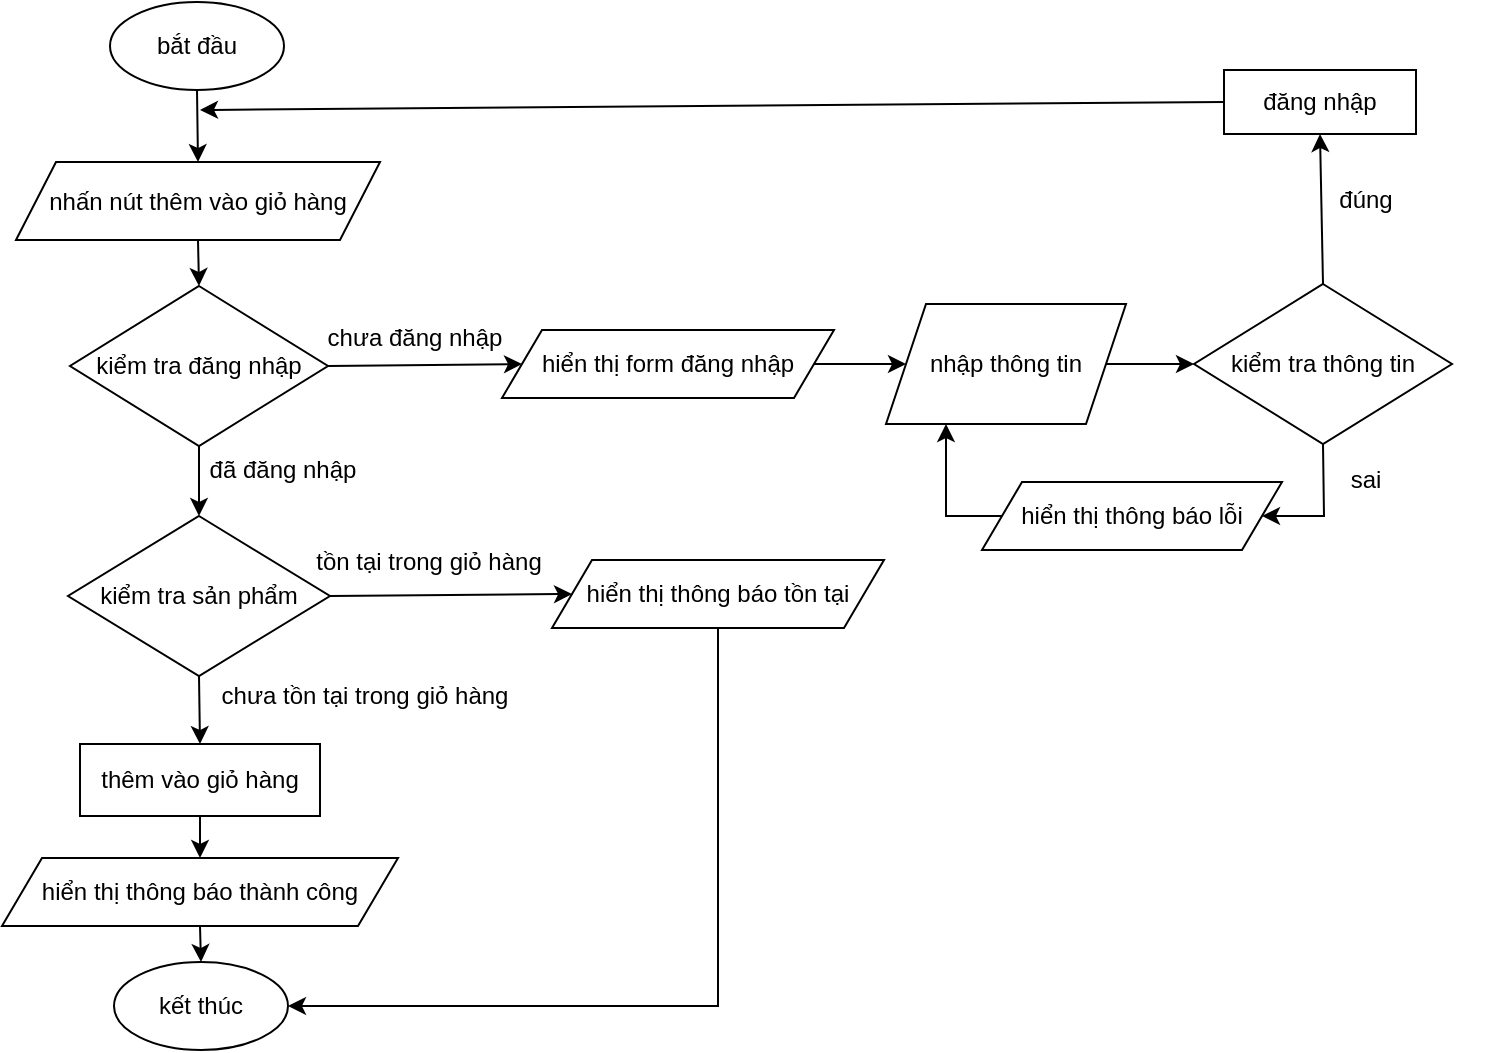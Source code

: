 <mxfile version="15.9.1" type="device"><diagram id="C5RBs43oDa-KdzZeNtuy" name="Page-1"><mxGraphModel dx="1047" dy="588" grid="0" gridSize="10" guides="0" tooltips="1" connect="1" arrows="1" fold="1" page="1" pageScale="1" pageWidth="827" pageHeight="1169" math="0" shadow="0"><root><mxCell id="WIyWlLk6GJQsqaUBKTNV-0"/><mxCell id="WIyWlLk6GJQsqaUBKTNV-1" parent="WIyWlLk6GJQsqaUBKTNV-0"/><mxCell id="1iqw7DvNVNqWiRI2cb9q-0" value="bắt đầu" style="ellipse;whiteSpace=wrap;html=1;" parent="WIyWlLk6GJQsqaUBKTNV-1" vertex="1"><mxGeometry x="61" y="21" width="87" height="44" as="geometry"/></mxCell><mxCell id="1iqw7DvNVNqWiRI2cb9q-1" value="kết thúc" style="ellipse;whiteSpace=wrap;html=1;" parent="WIyWlLk6GJQsqaUBKTNV-1" vertex="1"><mxGeometry x="63" y="501" width="87" height="44" as="geometry"/></mxCell><mxCell id="1iqw7DvNVNqWiRI2cb9q-3" value="kiểm tra đăng nhập" style="rhombus;whiteSpace=wrap;html=1;" parent="WIyWlLk6GJQsqaUBKTNV-1" vertex="1"><mxGeometry x="41" y="163" width="129" height="80" as="geometry"/></mxCell><mxCell id="1iqw7DvNVNqWiRI2cb9q-6" value="" style="endArrow=classic;html=1;rounded=0;exitX=0.5;exitY=1;exitDx=0;exitDy=0;entryX=0.5;entryY=0;entryDx=0;entryDy=0;" parent="WIyWlLk6GJQsqaUBKTNV-1" source="1iqw7DvNVNqWiRI2cb9q-3" target="paiRvEEJ-njEScMGTKbA-0" edge="1"><mxGeometry width="50" height="50" relative="1" as="geometry"><mxPoint x="139.5" y="129" as="sourcePoint"/><mxPoint x="105" y="315" as="targetPoint"/></mxGeometry></mxCell><mxCell id="1iqw7DvNVNqWiRI2cb9q-7" value="đã đăng nhập" style="text;html=1;strokeColor=none;fillColor=none;align=center;verticalAlign=middle;whiteSpace=wrap;rounded=0;" parent="WIyWlLk6GJQsqaUBKTNV-1" vertex="1"><mxGeometry x="103" y="240" width="89" height="30" as="geometry"/></mxCell><mxCell id="1iqw7DvNVNqWiRI2cb9q-8" value="chưa đăng nhập" style="text;html=1;strokeColor=none;fillColor=none;align=center;verticalAlign=middle;whiteSpace=wrap;rounded=0;" parent="WIyWlLk6GJQsqaUBKTNV-1" vertex="1"><mxGeometry x="158" y="174" width="111" height="30" as="geometry"/></mxCell><mxCell id="1iqw7DvNVNqWiRI2cb9q-10" value="" style="endArrow=classic;html=1;rounded=0;exitX=1;exitY=0.5;exitDx=0;exitDy=0;entryX=0;entryY=0.5;entryDx=0;entryDy=0;" parent="WIyWlLk6GJQsqaUBKTNV-1" source="1iqw7DvNVNqWiRI2cb9q-3" target="paiRvEEJ-njEScMGTKbA-23" edge="1"><mxGeometry width="50" height="50" relative="1" as="geometry"><mxPoint x="139.5" y="129" as="sourcePoint"/><mxPoint x="273" y="229.5" as="targetPoint"/></mxGeometry></mxCell><mxCell id="1iqw7DvNVNqWiRI2cb9q-15" value="sai" style="text;html=1;strokeColor=none;fillColor=none;align=center;verticalAlign=middle;whiteSpace=wrap;rounded=0;" parent="WIyWlLk6GJQsqaUBKTNV-1" vertex="1"><mxGeometry x="666" y="245" width="46" height="30" as="geometry"/></mxCell><mxCell id="1iqw7DvNVNqWiRI2cb9q-17" value="nhấn nút thêm vào giỏ hàng" style="shape=parallelogram;perimeter=parallelogramPerimeter;whiteSpace=wrap;html=1;fixedSize=1;" parent="WIyWlLk6GJQsqaUBKTNV-1" vertex="1"><mxGeometry x="14" y="101" width="182" height="39" as="geometry"/></mxCell><mxCell id="1iqw7DvNVNqWiRI2cb9q-18" value="" style="endArrow=classic;html=1;rounded=0;exitX=0.5;exitY=1;exitDx=0;exitDy=0;entryX=0.5;entryY=0;entryDx=0;entryDy=0;" parent="WIyWlLk6GJQsqaUBKTNV-1" source="1iqw7DvNVNqWiRI2cb9q-0" target="1iqw7DvNVNqWiRI2cb9q-17" edge="1"><mxGeometry width="50" height="50" relative="1" as="geometry"><mxPoint x="144" y="280" as="sourcePoint"/><mxPoint x="194" y="230" as="targetPoint"/></mxGeometry></mxCell><mxCell id="1iqw7DvNVNqWiRI2cb9q-19" value="" style="endArrow=classic;html=1;rounded=0;exitX=0.5;exitY=1;exitDx=0;exitDy=0;entryX=0.5;entryY=0;entryDx=0;entryDy=0;" parent="WIyWlLk6GJQsqaUBKTNV-1" source="1iqw7DvNVNqWiRI2cb9q-17" target="1iqw7DvNVNqWiRI2cb9q-3" edge="1"><mxGeometry width="50" height="50" relative="1" as="geometry"><mxPoint x="144" y="280" as="sourcePoint"/><mxPoint x="194" y="230" as="targetPoint"/></mxGeometry></mxCell><mxCell id="lY9Fm_MbxXlxdKXceilo-0" value="kiểm tra thông tin" style="rhombus;whiteSpace=wrap;html=1;" parent="WIyWlLk6GJQsqaUBKTNV-1" vertex="1"><mxGeometry x="603" y="162" width="129" height="80" as="geometry"/></mxCell><mxCell id="lY9Fm_MbxXlxdKXceilo-6" value="nhập thông tin" style="shape=parallelogram;perimeter=parallelogramPerimeter;whiteSpace=wrap;html=1;fixedSize=1;" parent="WIyWlLk6GJQsqaUBKTNV-1" vertex="1"><mxGeometry x="449" y="172" width="120" height="60" as="geometry"/></mxCell><mxCell id="lY9Fm_MbxXlxdKXceilo-7" value="" style="endArrow=classic;html=1;rounded=0;entryX=0;entryY=0.5;entryDx=0;entryDy=0;exitX=1;exitY=0.5;exitDx=0;exitDy=0;" parent="WIyWlLk6GJQsqaUBKTNV-1" source="paiRvEEJ-njEScMGTKbA-23" target="lY9Fm_MbxXlxdKXceilo-6" edge="1"><mxGeometry width="50" height="50" relative="1" as="geometry"><mxPoint x="436" y="223" as="sourcePoint"/><mxPoint x="450" y="224" as="targetPoint"/></mxGeometry></mxCell><mxCell id="lY9Fm_MbxXlxdKXceilo-8" value="" style="endArrow=classic;html=1;rounded=0;exitX=1;exitY=0.5;exitDx=0;exitDy=0;entryX=0;entryY=0.5;entryDx=0;entryDy=0;" parent="WIyWlLk6GJQsqaUBKTNV-1" source="lY9Fm_MbxXlxdKXceilo-6" target="lY9Fm_MbxXlxdKXceilo-0" edge="1"><mxGeometry width="50" height="50" relative="1" as="geometry"><mxPoint x="400" y="274" as="sourcePoint"/><mxPoint x="450" y="224" as="targetPoint"/></mxGeometry></mxCell><mxCell id="paiRvEEJ-njEScMGTKbA-0" value="kiểm tra sản phẩm" style="rhombus;whiteSpace=wrap;html=1;" parent="WIyWlLk6GJQsqaUBKTNV-1" vertex="1"><mxGeometry x="40" y="278" width="131" height="80" as="geometry"/></mxCell><mxCell id="paiRvEEJ-njEScMGTKbA-2" value="" style="endArrow=classic;html=1;rounded=0;exitX=1;exitY=0.5;exitDx=0;exitDy=0;entryX=0;entryY=0.5;entryDx=0;entryDy=0;" parent="WIyWlLk6GJQsqaUBKTNV-1" source="paiRvEEJ-njEScMGTKbA-0" target="paiRvEEJ-njEScMGTKbA-15" edge="1"><mxGeometry width="50" height="50" relative="1" as="geometry"><mxPoint x="387" y="338" as="sourcePoint"/><mxPoint x="287" y="354" as="targetPoint"/></mxGeometry></mxCell><mxCell id="paiRvEEJ-njEScMGTKbA-4" value="" style="endArrow=classic;html=1;rounded=0;exitX=0.5;exitY=1;exitDx=0;exitDy=0;entryX=0.5;entryY=0;entryDx=0;entryDy=0;" parent="WIyWlLk6GJQsqaUBKTNV-1" source="paiRvEEJ-njEScMGTKbA-0" target="paiRvEEJ-njEScMGTKbA-19" edge="1"><mxGeometry width="50" height="50" relative="1" as="geometry"><mxPoint x="212" y="436" as="sourcePoint"/><mxPoint x="106" y="435" as="targetPoint"/></mxGeometry></mxCell><mxCell id="paiRvEEJ-njEScMGTKbA-5" value="đăng nhập" style="rounded=0;whiteSpace=wrap;html=1;" parent="WIyWlLk6GJQsqaUBKTNV-1" vertex="1"><mxGeometry x="618" y="55" width="96" height="32" as="geometry"/></mxCell><mxCell id="paiRvEEJ-njEScMGTKbA-6" value="" style="endArrow=classic;html=1;rounded=0;exitX=0.5;exitY=0;exitDx=0;exitDy=0;entryX=0.5;entryY=1;entryDx=0;entryDy=0;" parent="WIyWlLk6GJQsqaUBKTNV-1" source="lY9Fm_MbxXlxdKXceilo-0" target="paiRvEEJ-njEScMGTKbA-5" edge="1"><mxGeometry width="50" height="50" relative="1" as="geometry"><mxPoint x="644" y="142" as="sourcePoint"/><mxPoint x="705" y="142" as="targetPoint"/></mxGeometry></mxCell><mxCell id="paiRvEEJ-njEScMGTKbA-7" value="đúng" style="text;html=1;strokeColor=none;fillColor=none;align=center;verticalAlign=middle;whiteSpace=wrap;rounded=0;" parent="WIyWlLk6GJQsqaUBKTNV-1" vertex="1"><mxGeometry x="625" y="105" width="128" height="30" as="geometry"/></mxCell><mxCell id="paiRvEEJ-njEScMGTKbA-8" value="" style="endArrow=classic;html=1;rounded=0;exitX=0;exitY=0.5;exitDx=0;exitDy=0;" parent="WIyWlLk6GJQsqaUBKTNV-1" source="paiRvEEJ-njEScMGTKbA-5" edge="1"><mxGeometry width="50" height="50" relative="1" as="geometry"><mxPoint x="498.5" y="116" as="sourcePoint"/><mxPoint x="106" y="75" as="targetPoint"/></mxGeometry></mxCell><mxCell id="paiRvEEJ-njEScMGTKbA-9" value="hiển thị thông báo lỗi" style="shape=parallelogram;perimeter=parallelogramPerimeter;whiteSpace=wrap;html=1;fixedSize=1;" parent="WIyWlLk6GJQsqaUBKTNV-1" vertex="1"><mxGeometry x="497" y="261" width="150" height="34" as="geometry"/></mxCell><mxCell id="paiRvEEJ-njEScMGTKbA-10" value="" style="endArrow=classic;html=1;rounded=0;exitX=0.5;exitY=1;exitDx=0;exitDy=0;entryX=1;entryY=0.5;entryDx=0;entryDy=0;" parent="WIyWlLk6GJQsqaUBKTNV-1" source="lY9Fm_MbxXlxdKXceilo-0" target="paiRvEEJ-njEScMGTKbA-9" edge="1"><mxGeometry width="50" height="50" relative="1" as="geometry"><mxPoint x="387" y="338" as="sourcePoint"/><mxPoint x="437" y="288" as="targetPoint"/><Array as="points"><mxPoint x="668" y="278"/></Array></mxGeometry></mxCell><mxCell id="paiRvEEJ-njEScMGTKbA-12" value="" style="endArrow=classic;html=1;rounded=0;exitX=0;exitY=0.5;exitDx=0;exitDy=0;entryX=0.25;entryY=1;entryDx=0;entryDy=0;" parent="WIyWlLk6GJQsqaUBKTNV-1" source="paiRvEEJ-njEScMGTKbA-9" target="lY9Fm_MbxXlxdKXceilo-6" edge="1"><mxGeometry width="50" height="50" relative="1" as="geometry"><mxPoint x="387" y="338" as="sourcePoint"/><mxPoint x="432" y="246" as="targetPoint"/><Array as="points"><mxPoint x="479" y="278"/></Array></mxGeometry></mxCell><mxCell id="paiRvEEJ-njEScMGTKbA-13" value="tồn tại trong giỏ hàng" style="text;html=1;strokeColor=none;fillColor=none;align=center;verticalAlign=middle;whiteSpace=wrap;rounded=0;" parent="WIyWlLk6GJQsqaUBKTNV-1" vertex="1"><mxGeometry x="163" y="286" width="115" height="30" as="geometry"/></mxCell><mxCell id="paiRvEEJ-njEScMGTKbA-15" value="hiển thị thông báo tồn tại" style="shape=parallelogram;perimeter=parallelogramPerimeter;whiteSpace=wrap;html=1;fixedSize=1;" parent="WIyWlLk6GJQsqaUBKTNV-1" vertex="1"><mxGeometry x="282" y="300" width="166" height="34" as="geometry"/></mxCell><mxCell id="paiRvEEJ-njEScMGTKbA-17" value="chưa tồn tại trong giỏ hàng" style="text;html=1;strokeColor=none;fillColor=none;align=center;verticalAlign=middle;whiteSpace=wrap;rounded=0;" parent="WIyWlLk6GJQsqaUBKTNV-1" vertex="1"><mxGeometry x="113" y="353" width="151" height="30" as="geometry"/></mxCell><mxCell id="paiRvEEJ-njEScMGTKbA-19" value="thêm vào giỏ hàng" style="rounded=0;whiteSpace=wrap;html=1;" parent="WIyWlLk6GJQsqaUBKTNV-1" vertex="1"><mxGeometry x="46" y="392" width="120" height="36" as="geometry"/></mxCell><mxCell id="paiRvEEJ-njEScMGTKbA-21" value="" style="endArrow=classic;html=1;rounded=0;exitX=0.5;exitY=1;exitDx=0;exitDy=0;entryX=0.5;entryY=0;entryDx=0;entryDy=0;" parent="WIyWlLk6GJQsqaUBKTNV-1" source="paiRvEEJ-njEScMGTKbA-19" target="x2_XFNGkxHLDtLK1SpW4-0" edge="1"><mxGeometry width="50" height="50" relative="1" as="geometry"><mxPoint x="386" y="439" as="sourcePoint"/><mxPoint x="436" y="274" as="targetPoint"/></mxGeometry></mxCell><mxCell id="paiRvEEJ-njEScMGTKbA-22" value="" style="endArrow=classic;html=1;rounded=0;exitX=0.5;exitY=1;exitDx=0;exitDy=0;entryX=1;entryY=0.5;entryDx=0;entryDy=0;" parent="WIyWlLk6GJQsqaUBKTNV-1" source="paiRvEEJ-njEScMGTKbA-15" target="1iqw7DvNVNqWiRI2cb9q-1" edge="1"><mxGeometry width="50" height="50" relative="1" as="geometry"><mxPoint x="386" y="324" as="sourcePoint"/><mxPoint x="436" y="274" as="targetPoint"/><Array as="points"><mxPoint x="365" y="523"/></Array></mxGeometry></mxCell><mxCell id="paiRvEEJ-njEScMGTKbA-23" value="hiển thị form đăng nhập" style="shape=parallelogram;perimeter=parallelogramPerimeter;whiteSpace=wrap;html=1;fixedSize=1;" parent="WIyWlLk6GJQsqaUBKTNV-1" vertex="1"><mxGeometry x="257" y="185" width="166" height="34" as="geometry"/></mxCell><mxCell id="x2_XFNGkxHLDtLK1SpW4-0" value="hiển thị thông báo thành công" style="shape=parallelogram;perimeter=parallelogramPerimeter;whiteSpace=wrap;html=1;fixedSize=1;" vertex="1" parent="WIyWlLk6GJQsqaUBKTNV-1"><mxGeometry x="7" y="449" width="198" height="34" as="geometry"/></mxCell><mxCell id="x2_XFNGkxHLDtLK1SpW4-1" value="" style="endArrow=classic;html=1;rounded=0;exitX=0.5;exitY=1;exitDx=0;exitDy=0;entryX=0.5;entryY=0;entryDx=0;entryDy=0;" edge="1" parent="WIyWlLk6GJQsqaUBKTNV-1" source="x2_XFNGkxHLDtLK1SpW4-0" target="1iqw7DvNVNqWiRI2cb9q-1"><mxGeometry width="50" height="50" relative="1" as="geometry"><mxPoint x="249" y="501" as="sourcePoint"/><mxPoint x="299" y="451" as="targetPoint"/></mxGeometry></mxCell></root></mxGraphModel></diagram></mxfile>